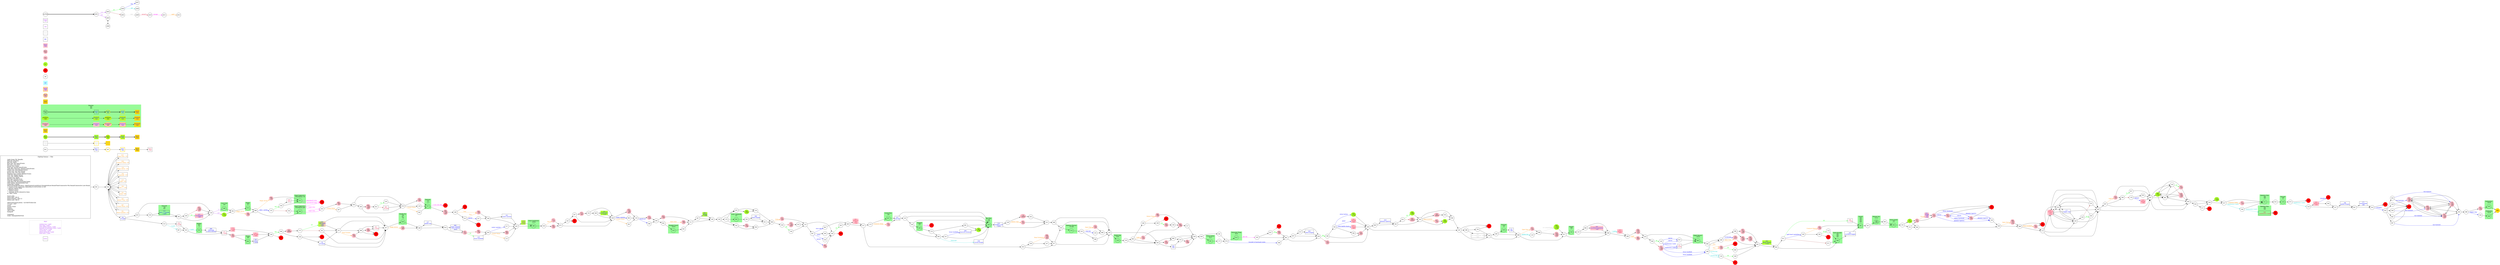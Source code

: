 digraph {
	// graph defaults
	rankdir=LR
	mclimit=50
	nodesep=.3 // changes horizontal separation of nodes
	ranksep=.4 // changes vertical separation of nodes
	node [height=.7
		width=.7
		shape=ellipse
		margin=0]
	edge[weight=5]
	
	subgraph ShopMenu {
		node [fontcolor = "purple" shape = "rect" margin = 0.1]
		menu
		Abjul [label = "Abjul\n\n \
			sealing-wax: 2 gold\l \
			onyx egg: 3 gold\l \
			ivery beetle charm: 2 gold\l \
			bracelet of mermaid scales: 3 gold\l \
			silver mirror: 4 gold\l \
			crystal key: 3 gold\l \
			ebony facemask: 3 gold\l \
			bone flute: 2 gold\l"
			color = "gray"
			shape = "box"]
	}

	// a box for a graph label
	// note that you can override the defaults set above
	title [label = "Fighting Fantasy --: Title\n\n \
		Light Green Fill: Benefits\l \
		Pink Fill: Penalties\l \
		Red Fill: Death\l \
		Blue Text: Key Items/Events\l \
		Red Text: Lost Items\l \
		Purple Text: Shops\l \
		Blue Line: Forced Items/Events\l \
		Light Blue Text/Line: Optional Items/Events\l \
		Purple Line: Dice Related Events\l \
		Green Line: Stat Test Passed\l \
		Brown Line: Stat Test Failed\l \
		Magenta Line: Combat Related Events\l \
		Grey Text: Riddle Answer\l \
		Grey Line: Hidden Option\l \
		Orange Line: Spells\l \
		Red Line: Possible Error\l \
		Gold Fill: Required Nodes\l \
		Light Blue Fill: Recommended Nodes\l \
		Gold Outline: Recommended Path\l \
		Green Box: Combat\l \
		SK/ST/LK/AT/AR/TM/CW/CL: Skill/Stamina/Luck/Attack Strength/Attack Round/Time/Consecutive Win Round/Consecutive Lose Round\l \
		?: Chance of this happening, depending on instructions in text\l \
		*: Special Combat Rules\l \
		-: Negative Status\l \
		+: Positive Status\l \
		^: Damage can be reduced by items\l \
		@: Take 2 items\l\l \
		Starts with:\l \
		Initial Skill: 1d6+6\l \
		Initial Stamina: 2d6+12\l \
		Initial Luck: 1d6+6\l\l \
		skill/stamina/luck potion: +all SK/ST/LK&1ILK\l \
		10 meal: +4ST\l \
		sword\l \
		leather armor\l \
		lantern\l \
		tinderbox\l \
		2d6+6 gold\l \
		backpack\l\l \
		Comments:\l \
		Order: item/gold/SK/ST/LK\l \
		"
		shape = "box"
		margin = 0.1]

	subgraph Required {
		node [style = "filled" color = "gold" fillcolor = "gold" fontcolor = "blue" shape = "rect"]
		key3
		wrd3 [fontcolor = "grey"]
		boo5
		dam5
		monboo5
		mondam5
		mon5
		400 [fontcolor = "black" shape = "octagon"]
	}

	subgraph Required2 {
		node [style = "filled" color = "gold2" fillcolor = "gold2" fontcolor = "blue" shape = "rect"]
		req2
	}

	subgraph Recommended {
		node [penwidth = 3 color = "gold"]
		txt2
		key2 [shape = "rect" fontcolor = "blue"]
		wrd2 [shape = "rect" fontcolor = "grey"]
		boo3 [style = "filled" fillcolor = "greenyellow"]
		boo4 [style = "filled" fillcolor = "greenyellow"]
		dam3 [style = "filled" fillcolor = "pink"]
		dam4 [style = "filled" fillcolor = "pink"]
		monboo3 [style = "filled" fillcolor = "greenyellow"]
		monboo4 [style = "filled" fillcolor = "greenyellow"]
		mondam3 [style = "filled" fillcolor = "pink"]
		mondam4 [style = "filled" fillcolor = "pink"]
		mon3
		mon4
	}
	
	subgraph Optional {
		node [style = "filled" color = "paleturquoise1" fillcolor = "paleturquoise1" fontcolor = "blue" shape = "rect"]
		opt
	}

	subgraph Combat {
		style = "filled" color = "palegreen"
		subgraph cluster_00 {
			label = "Monster\n 0/0\n 0/0"
			mon1 [label = "\N\n text"]
			mon2 [shape = "rect" fontcolor = "blue" label = "\N\n text"]
			mon3 [label = "\N\n text"]
			mon4 [shape = "rect" fontcolor = "blue" label = "\N\n text"]
			mon5 [shape = "rect" fontcolor = "blue" label = "\N\n text"]
			monboo1 [style = "filled" color = "greenyellow" label = "\N\n text"]
			monboo2 [shape = "rect" style = "filled" color = "greenyellow" fontcolor = "blue" label = "\N\n text"]
			monboo3 [label = "\N\n text"]
			monboo4 [shape = "rect" fontcolor = "blue" label = "\N\n text"]
			monboo5 [shape = "rect" fontcolor = "blue" label = "\N\n text"]
			mondam1 [style = "filled" color = "pink" label = "\N\n text"]
			mondam2 [shape = "rect" style = "filled" color = "pink" fontcolor = "blue" label = "\N\n text"]
			mondam3 [label = "\N\n text"]
			mondam4 [shape = "rect" fontcolor = "blue" label = "\N\n text"]
			mondam5 [shape = "rect" fontcolor = "blue" label = "\N\n text"]
		}
		
		subgraph cluster_01 {
			label = "Lizard Man\n 9/8"
			007
		}
		
		subgraph cluster_02 {
			label = "Tentacled Thing\n 8/10"
			013
		}
		
		subgraph cluster_03 {
			label = "Needle Fly\n 5/6\n 6/7\n 7/6"
			028
		}
		
		subgraph cluster_04 {
			label = "Pirate\n 9/8"
			045
		}
		
		subgraph cluster_05 {
			label = "Harpy\n 8/5"
			075
		}
		
		subgraph cluster_06 {
			label = "Night Horror*\n 10/10"
			085
		}
		
		subgraph cluster_07 {
			label = "Malbordus*\n 10/18"
			103
		}
		
		subgraph cluster_08 {
			label = "Dark Elf\n 5/6\n 6/5"
			113 [shape = "rect" fontcolor = "blue" label = "\N\n bow + 2 arrows\n 2 gold"]
		}
		
		subgraph cluster_09 {
			label = "Servant\n 8/8"
			119
		}
		
		subgraph cluster_10 {
			label = "Death Dog\n 9/10"
			128
		}
		
		subgraph cluster_11 {
			label = "Dark Disciple\n 9/5\n 8/6\n 9/5"
			188
		}
		
		subgraph cluster_12 {
			label = "Serpent Guard\n 10/10"
			210
		}
		
		subgraph cluster_13 {
			label = "Skeleton Man\n 9/6\n 9/8"
			211
		}
		
		subgraph cluster_14 {
			label = "Fiend*\n 6/8"
			216
		}
		
		subgraph cluster_15 {
			label = "Serpent\n 6/6"
			240
		}
		
		subgraph cluster_16 {
			label = "Mutant Orc\n 11/11"
			249 [label = "\N\n -2AT?"]
		}
		
		subgraph cluster_17 {
			label = "Rat Man\n 5/4\n 5/5"
			262
		}
		
		subgraph cluster_18 {
			label = "Skeleton Warrior\n 7/5 6/6"
			274
		}
		
		subgraph cluster_19 {
			label = "Stone Golem\n 8/12"
			291
		}
		
		subgraph cluster_20 {
			label = "Giant Eagle 6/11\n Pterodactyl 7/9"
			311
		}
		
		subgraph cluster_21 {
			label = "Torturer\n 8/8"
			328
		}
		
		subgraph cluster_22 {
			label = "Robber\n 8/7\n 7/7"
			332
		}
		
		subgraph cluster_23 {
			label = "Giant Firefly\n 5/4\n 5/5\n 4/6"
			332
		}
		
		subgraph cluster_24 {
			label = "Sword\n 6/4\n 6/4\n 6/4\n 6/4"
			341
		}
		
		subgraph cluster_25 {
			label = "Skeleton Man\n 9/6\n 9/8"
			346 [shape = "rect" fontcolor = "crimson" label = "\N\n -sandworm's tooth"]
		}
		
		subgraph cluster_26 {
			label = "Slave Guard\n 8/8"
			354
		}
		
		subgraph cluster_27 {
			label = "Giant Eagle 6/11\n Pterodactyl 8/9"
			363
		}
		
		subgraph cluster_28 {
			label = "Giant Centipede\n 9/7"
			365
		}
		
		subgraph cluster_29 {
			label = "Tentacle\n 7/7\n 7/7?"
			377
		}
		
		subgraph cluster_30 {
			label = "Malbordus\n 10/18"
			380
		}
		
		subgraph cluster_31 {
			label = "Giant Sandworm\n 10/20"
			389
		}
		
		subgraph cluster_32 {
			label = "Cave Troll\n 8/9"
			398
		}
		
		cbt
	}

	subgraph Death {
		node [style = "filled" color = "red"]
		013
		048
		096
		123
		130
		134
		135
		148
		149
		160
		173
		187
		193
		228
		243
		282
		299
		312
		337
		356
		359
		368
		373
		374
		394
		ddt
	}

	subgraph Boost {
		node [style = "filled" color = "greenyellow"]
		004 [label = "\N\n +4ST"]
		015 [label = "\N\n +2ST"]
		078 [color = "greenyellow:pink" shape = "rect" fontcolor = "blue" label = "\N\n -1d6 meals\n +3ST\n -1LK?"]
		097 [shape = "rect" fontcolor = "blue" label = "\N\n helmet\n +1SK"]
		112 [label = "\N\n +4ST"]
		196 [shape = "rect" fontcolor = "purple" label = "\N\n Abjul\n +4ST"]
		234 [shape = "rect" fontcolor = "blue" label = "\N\n sprite dust\n +1LK"]
		267 [label = "\N\n +2ST"]
		269 [label = "\N\n +4ST"]
		286 [label = "\N\n +4ST"]
		300 [label = "\N\n +2SK\n +2LK"]
		302 [shape = "rect" fontcolor = "blue" label = "\N\n ebony dragon\n +1LK"]
		350 [label = "\N\n +1LK"]
		384 [label = "\N\n +1SK"]
		386 [label = "\N\n +1LK"]
		bst
		boo1 [label = "\N\n text"]
		boo2 [shape = "rect" fontcolor = "blue" label = "\N\n text"]
		boo3 [label = "\N\n text"]
		boo4 [shape = "rect" fontcolor = "blue" label = "\N\n text"]
		boo5 [shape = "rect" fontcolor = "blue" label = "\N\n text"]
	}

	subgraph Damage {
		node [style = "filled" color = "pink"]
		008 [label = "\N\n -2ST"]
		009 [label = "\N\n -1SK\n -2ST"]
		016 [label = "\N\n -3ST"]
		027 [label = "\N\n -2ST"]
		032 [shape = "rect" fontcolor = "blue" label = "\N\n -magic\n -1ST\n -1LK"]
		036 [label = "\N\n -2ST"]
		037 [label = "\N\n -1ST"]
		043 [label = "\N\n -3SK"]
		050 [label = "\N\n -1SK\n -6ST"]
		054 [label = "\N\n -3ST"]
		065 [label = "\N\n -1LK"]
		081 [label = "\N\n -4ST"]
		084 [label = "\N\n -4ST"]
		094 [label = "\N\n -1ST"]
		100 [label = "\N\n -2d6ST"]
		101 [label = "\N\n -2LK"]
		114 [label = "\N\n -2ST"]
		115 [label = "\N\n -2ST"]
		118 [label = "\N\n -6ST"]
		121 [label = "\N\n -1SK\n -2ST"]
		122 [label = "\N\n -1SK\n -6ST"]
		124 [shape = "rect" fontcolor = "crimson" label = "\N\n -1 gold\n -1LK"]
		127 [shape = "rect" fontcolor = "blue" label = "\N\n M medallion\n -1ST"]
		133 [shape = "rect" fontcolor = "crimson" label = "\N\n -helmet\n -1SK"]
		154 [label = "\N\n -3SK\n -4LK"]
		163 [shape = "rect" fontcolor = "blue" label = "\N\n sacrificial medallion\n -1LK"]
		167 [label = "\N\n -1SK\n -2ST"]
		169 [label = "\N\n -1SK\n -2ST"]
		177 [label = "\N\n -1ST"]
		178 [label = "\N\n -2ST?"]
		179 [label = "\N\n -1d6ST"]
		183 [shape = "rect" fontcolor = "crimson" label = "\N\n Letter E\n -4ST\n -1LK"]
		184 [label = "\N\n -2ST"]
		185 [shape = "rect" fontcolor = "crimson" label = "\N\n -pearlE\n -4ST"]
		189 [label = "\N\n -2ST"]
		192 [label = "\N\n -4ST"]
		195 [label = "\N\n -1ST"]
		197 [label = "\N\n -2ST"]
		201 [label = "\N\n -1SK"]
		203 [label = "\N\n -1ST"]
		208 [label = "\N\n -1ST\n -4LK"]
		214 [shape = "rect" fontcolor = "crimson" label = "\N\n Letter T\n -4ST"]
		215 [label = "\N\n -3ST"]
		221 [label = "\N\n -2ST"]
		224 [label = "\N\n -2ST"]
		225 [label = "\N\n -4ST"]
		227 [label = "\N\n -2ST"]
		231 [label = "\N\n -1SK\n -2ST"]
		232 [label = "\N\n -1ST"]
		239 [label = "\N\n -2ST"]
		241 [label = "\N\n -2ST"]
		245 [label = "\N\n -4ST"]
		247 [label = "\N\n -1SK\n -2ST"]
		248 [label = "\N\n -2ST"]
		251 [shape = "rect" fontcolor = "crimson" label = "\N\n -all gold\n -2LK"]
		252 [label = "\N\n -1ST"]
		253 [label = "\N\n -4ST"]
		255 [label = "\N\n -?ST"]
		257 [label = "\N\n -2ST"]
		261 [label = "\N\n -3SK"]
		265 [shape = "rect" fontcolor = "crimson" label = "\N\n Letter D\n -4ST"]
		266 [label = "\N\n -1SK\n -4ST"]
		275 [label = "\N\n -1SK"]
		279 [label = "\N\n -1SK\n -2ST"]
		293 [label = "\N\n -2d6ST"]
		295 [shape = "rect" fontcolor = "crimson" label = "\N\n Letter H\n -4ST\n -1LK"]
		317 [shape = "rect" fontcolor = "crimson" label = "\N\n -charm\n -4ST"]
		322 [label = "\N\n -2ST"]
		323 [label = "\N\n -1SK\n -2ST"]
		326 [label = "\N\n -2ST\n -1LK"]
		338 [label = "\N\n -2SK\n -1ST"]
		343 [label = "\N\n -2SK\n -4ST"]
		351 [label = "\N\n -3SK"]
		355 [label = "\N\n -1SK\n -4ST"]
		360 [label = "\N\n -1d6ST"]
		369 [label = "\N\n -2ST\n -1LK"]
		371 [label = "\N\n -1ST"]
		375 [label = "\N\n -4ST"]
		383 [label = "\N\n -6ST"]
		385 [label = "\N\n -1SK"]
		388 [label = "\N\n -2ST"]
		395 [label = "\N\n -3ST"]
		ddg
		dam1 [label = "\N\n text"]
		dam2 [shape = "rect" fontcolor = "blue" label = "\N\n text"]
		dam3 [label = "\N\n text"]
		dam4 [shape = "rect" fontcolor = "blue" label = "\N\n text"]
		dam5 [shape = "rect" fontcolor = "blue" label = "\N\n text"]
	}

	subgraph Key_Item {
		node [fontcolor = "blue" shape = "rect"]
		kky
		019 [label = "\N\n phoenix tapestry"]
		029 [label = "\N\n silver dragon"]
		033 [label = "\N\n iron key"]
		041 [label = "\N\n sacrificial dagger"]
		051 [fontcolor = "crimson" label = "\N\n -2 meals"]
		060 [label = "\N\n bone dragon"]
		069 [label = "\N\n emerald armband"]
		089 [label = "\N\n telescope\n 3 silver buttons"]
		092 [fontcolor = "crimson" label = "\N\n -all gold"]
		099 [label = "\N\n water canister\n -silver button/\n -pearl"]
		107 [label = "\N\n golden key"]
		129 [label = "\N\n brass handbell"]
		138 [label = "\N\n crystal dragon"]
		141 [label = "\N\n info" tooltip = "cloaked figure gold casket"]
		146 [fontcolor = "crimson" label = "\N\n -3 gold"]
		166 [label = "\N\n pearl\n 2 gold"]
		171 [label = "\N\n warhammer\n info" tooltip = "dragon nearest entrance to catacomb"]
		180 [label = "\N\n 25 gold"]
		186 [label = "\N\n golden dragon"]
		199 [fontcolor = "crimson" label = "\N\n -bow"]
		205 [label = "\N\n water canister"]
		218 [label = "\N\n monkey's tail\n 3 gold"]
		277 [label = "\N\n copper ring"]
		278 [label = "\N\n 10 meals"]
		284 [fontcolor = "crimson" label = "\N\n -1 item"]
		306 [label = "\N\n info" tooltip = "golden skeleton, shadow of the stone"]
		331 [fontcolor = "crimson" label = "\N\n -tooth"]
		379 [fontcolor = "crimson" label = "\N\n -1 gold"]
		key1 [label = "\N\n text"]
		key2 [label = "\N\n text"]
		key3 [label = "\N\n text"]
		key4 [fontcolor = "crimson" label = "\N\n -text"]
	}
	
	subgraph Key_Word {
		node [fontcolor = "grey" shape = "rect"]
		181 [label = "\N\n art competition: 300\n info" tooltip = "golden rain"]
		wwd
		wrd1 [label = "\N\n text"]
		wrd2 [label = "\N\n text"]
		wrd3 [label = "\N\n text"]
	}
	
	subgraph Key_Spell {
		node [fontcolor = "darkorange" shape = "rect"]
		012 [label = "\N\n Open Door: 2ST"]
		058 [label = "\N\n Creature Sleep: 1ST"]
		136 [label = "\N\n Magic Arrow: 2ST"]
		194 [label = "\N\n Language: 1ST"]
		223 [label = "\N\n Light: 2ST"]
		264 [label = "\N\n Fire: 1~2ST"]
		301 [label = "\N\n Jump: 3ST"]
		342 [label = "\N\n Detect Trap: 2ST"]
		367 [label = "\N\n Create Water: 0ST"]
		391 [label = "\N\n Read Symbols: 1ST"]
		wwd
		wrd1 [label = "\N\n text"]
		wrd2 [label = "\N\n text"]
		wrd3 [label = "\N\n text"]
	}
	
	subgraph Shop {
		node [fontcolor = "purple" shape = "rect"]
		shp
		shop1 [label = "\N\n text"]
	}

	mon1 -> mon2 -> mon3 -> mon4 -> mon5 [penwidth = 3]
	boo1 -> boo2 -> boo3 -> boo4 -> boo5 [penwidth = 3]
	txt1 -> key1 -> txt2 -> key2 -> key3 -> key4
	wrd1 -> wrd2 -> wrd3
	monboo1 -> monboo2 -> monboo3 -> monboo4 -> monboo5
	mondam1 -> mondam2 -> mondam3 -> mondam4 -> mondam5

	myTitle -> z001 [penwidth = 3]
	z001 -> z002 [color = "purple" fontcolor = "purple" label = "1-3"]
	z001 -> z003 [color = "purple" fontcolor = "purple" label = "4-6"]
	z002 -> z004 [color = "green" fontcolor = "green" label = "LK"]
	z002 -> z005 [color = "brown"]
	z003 -> z006 [dir = "both"]
	z004 -> z007 [color = "blue" fontcolor = "blue" label = "req"]
	z004 -> z008 [color = "cyan3" fontcolor = "cyan3" label = "-opt"]
	z005 -> z009 [color = "grey" fontcolor = "grey" label = "info"]
	z009 -> z010 [color = "crimson" fontcolor = "crimson" label = "error(?)"]
	z010 -> z011 [color = "magenta" fontcolor = "magenta" label = "escape"]
	z011 -> z012 [color = "darkorange" fontcolor = "darkorange" label = "spell"]
	{
		rank = same
		z003
		z006
	}
	title -> 001
	001 -> 034
	002 -> 302
	002 -> 093
	003 -> 320
	003 -> 358
	004 -> 370
	005 -> 354
	006 -> 245
	006 -> 359
	006 -> 051
	007 -> 033
	008 -> 091
	009 -> 362
	009 -> 231
	009 -> 247
	009 -> 279
	010 -> 099
	010 -> 257
	011 -> 258 [color = "blue" fontcolor = "blue" label = "gold heart medallion"]
	011 -> 284 [color = "green" fontcolor = "green" label = "LK"]
	011 -> 071 [color = "brown"]
	012 -> 034
	013 -> 165 [color = "magenta" fontcolor = "magenta" label = "AR<SK"]
	014 -> 277
	014 -> 156
	014 -> 183
	014 -> 020
	015 -> 305
	016 -> 158
	017 -> 298
	017 -> 216
	018 -> 177 [color = "darkorange" fontcolor = "darkorange" label = "Fire"]
	018 -> 395
	019 -> 263
	020 -> 307
	020 -> 397
	021 -> 046
	022 -> 085
	023 -> 316
	023 -> 159
	024 -> 283
	024 -> 070
	025 -> 315
	026 -> 217 [color = "blue" fontcolor = "blue" label = "water canister"]
	026 -> 372 [color = "darkorange" fontcolor = "darkorange" label = "Create Water"]
	026 -> 084
	027 -> 229 [color = "blue" fontcolor = "blue" label = "phoenix tapestry"]
	027 -> 241 [color = "blue" fontcolor = "blue" label = "ebony facemask"]
	027 -> 312
	028 -> 168
	029 -> 059
	030 -> 307
	031 -> 220 [color = "green" fontcolor = "green" label = "LK"]
	031 -> 092 [color = "brown"]
	032 -> 115
	033 -> 125
	033 -> 262
	034 -> 180
	034 -> 012
	034 -> 058
	034 -> 136
	034 -> 194
	034 -> 391
	034 -> 223
	034 -> 264
	034 -> 301
	034 -> 342
	034 -> 367
	035 -> 087
	035 -> 126
	035 -> 204
	035 -> 062
	035 -> 324
	036 -> 311
	037 -> 269
	038 -> 291
	038 -> 381
	039 -> 063 [color = "blue" fontcolor = "blue" label = "water canister"]
	039 -> 281 [color = "darkorange" fontcolor = "darkorange" label = "Create Water"]
	039 -> 355
	040 -> 019
	040 -> 263
	041 -> 341
	042 -> 111
	043 -> 117
	044 -> 336
	045 -> 166
	046 -> 215 [color = "darkorange" fontcolor = "darkorange" label = "Jump"]
	046 -> 259
	047 -> 314
	047 -> 171
	049 -> 250
	049 -> 333
	050 -> 031
	051 -> 327
	052 -> 008 [color = "green" fontcolor = "green" label = "LK"]
	052 -> 130 [color = "brown"]
	053 -> 119
	054 -> 111
	055 -> 286 [color = "green" fontcolor = "green" label = "LK"]
	055 -> 360 [color = "brown"]
	056 -> 046
	057 -> 307
	058 -> 034
	059 -> 280 [color = "green" fontcolor = "green" label = "SK"]
	059 -> 253 [color = "brown"]
	060 -> 021
	061 -> 384
	061 -> 262
	062 -> 247 [color = "blue" fontcolor = "blue" label = "war-hammer"]
	062 -> 193
	063 -> 116
	064 -> 163
	064 -> 298
	065 -> 236
	066 -> 322 [color = "darkorange" fontcolor = "darkorange" label = "Open Door"]
	066 -> 110 [color = "cyan3" fontcolor = "cyan3" label = "golden key"]
	066 -> 017
	067 -> 102
	068 -> 255 [color = "darkorange" fontcolor = "darkorange" label = "Read Symbols"]
	068 -> 243
	068 -> 273
	069 -> 384
	070 -> 120
	070 -> 345 [color = "darkorange" fontcolor = "darkorange" label = "Create Water"]
	070 -> 192
	071 -> 188
	072 -> 142
	072 -> 039
	073 -> 219 [color = "cyan3" fontcolor = "cyan3" label = "sandworm's tooth"]
	073 -> 282
	074 -> 396 [color = "blue" fontcolor = "blue" label = "bracelet of mermaid scales"]
	074 -> 013
	075 -> 086
	076 -> 364
	077 -> 250
	077 -> 333
	078 -> 327
	078 -> 151
	079 -> 085
	079 -> 309
	080 -> 153
	080 -> 339
	081 -> 024
	082 -> 143
	082 -> 386
	082 -> 003
	083 -> 138 [color = "cyan3" fontcolor = "cyan3" label = "telescope"]
	083 -> 321
	084 -> 303
	085 -> 390
	086 -> 132 [color = "blue" fontcolor = "blue" label = "bow + arrow"]
	086 -> 036 [color = "darkorange" fontcolor = "darkorange" label = "Magic Arrow"]
	086 -> 363
	087 -> 362 [color = "blue" fontcolor = "blue" label = "war-hammer"]
	087 -> 193
	088 -> 250
	089 -> 379
	090 -> 002
	091 -> 347
	091 -> 059
	092 -> 070
	093 -> 011
	093 -> 188
	094 -> 006
	094 -> 327
	095 -> 221 [color = "darkorange" fontcolor = "darkorange" label = "Light"]
	095 -> 246
	095 -> 344
	097 -> 140
	098 -> 300 [color = "grey" fontcolor = "grey" label = "art competition"]
	098 -> 154
	099 -> 257
	100 -> 076
	101 -> 080
	102 -> 332 [color = "cyan3" fontcolor = "cyan3" label = "-1 gold"]
	102 -> 379
	103 -> 400
	104 -> 199
	104 -> 311
	105 -> 123
	105 -> 376
	106 -> 228
	106 -> 189 [color = "darkorange" fontcolor = "darkorange" label = "Fire"]
	106 -> 313
	107 -> 010
	108 -> 205
	108 -> 303
	109 -> 016 [color = "green" fontcolor = "green" label = "LK"]
	109 -> 368 [color = "brown"]
	110 -> 098
	111 -> 287
	111 -> 140
	112 -> 237
	113 -> 285
	114 -> 088
	115 -> 027 [color = "blue" fontcolor = "blue" label = "mirror"]
	115 -> 229 [color = "blue" fontcolor = "blue" label = "phoenix tapestry"]
	115 -> 241 [color = "blue" fontcolor = "blue" label = "ebony facemask"]
	115 -> 312
	116 -> 289 [color = "blue" fontcolor = "blue" label = "headscarf"]
	116 -> 275
	117 -> 339
	118 -> 168
	119 -> 073
	120 -> 377
	121 -> 198 [color = "blue" fontcolor = "blue" label = "brass handbell"]
	121 -> 331 [color = "blue" fontcolor = "blue" label = "sandworm's tooth"]
	121 -> 022 [color = "blue" fontcolor = "blue" label = "mirror"]
	122 -> 325
	124 -> 238
	125 -> 329
	125 -> 262
	126 -> 231 [color = "blue" fontcolor = "blue" label = "war-hammer"]
	126 -> 193
	127 -> 159
	128 -> 378
	129 -> 026
	131 -> 044
	131 -> 227
	132 -> 104 [color = "green" fontcolor = "green" label = "SK-3"]
	132 -> 254 [color = "brown"]
	133 -> 307
	136 -> 034
	137 -> 186
	137 -> 047
	138 -> 262
	139 -> 197 [color = "darkorange" fontcolor = "darkorange" label = "Detect Trap"]
	139 -> 179
	140 -> 330
	141 -> 066
	142 -> 337
	142 -> 207
	143 -> 252 [color = "green" fontcolor = "green" label = "LK"]
	143 -> 338 [color = "brown"]
	144 -> 152
	145 -> 198 [color = "blue" fontcolor = "blue" label = "brass handbell"]
	145 -> 331 [color = "blue" fontcolor = "blue" label = "sandworm's tooth"]
	145 -> 022 [color = "blue" fontcolor = "blue" label = "mirror"]
	146 -> 102
	147 -> 077
	150 -> 209 [color = "green" fontcolor = "green" label = "LK"]
	150 -> 135 [color = "brown"]
	151 -> 006
	151 -> 327
	151 -> 094 [color = "darkorange" fontcolor = "darkorange" label = "Read Symbol"]
	152 -> 236
	152 -> 387
	153 -> 261
	153 -> 339
	154 -> 017
	155 -> 349
	155 -> 039
	156 -> 318
	156 -> 014
	156 -> 183
	156 -> 020
	157 -> 175
	157 -> 353
	158 -> 043
	159 -> 398 [color = "purple" fontcolor = "purple" label = "1"]
	159 -> 015 [color = "purple" fontcolor = "purple" label = "2-6"]
	161 -> 123
	161 -> 296
	161 -> 376
	162 -> 201
	162 -> 056
	163 -> 298
	164 -> 382
	164 -> 054
	165 -> 052
	165 -> 091
	166 -> 238
	167 -> 002
	168 -> 107
	168 -> 010
	169 -> 002
	170 -> 365
	170 -> 335
	170 -> 162
	171 -> 314
	172 -> 074
	174 -> 188
	175 -> 232 [color = "darkorange" fontcolor = "darkorange" label = "Creature Sleep"]
	175 -> 007
	176 -> 133 [color = "blue" fontcolor = "blue" label = "helmet"]
	176 -> 030
	177 -> 072
	178 -> 002
	179 -> 025
	180 -> 023
	180 -> 213
	181 -> 376
	182 -> 340
	183 -> 014
	183 -> 156
	183 -> 020
	184 -> 086
	185 -> 190
	186 -> 047
	188 -> 041
	189 -> 108
	190 -> 161
	190 -> 040
	191 -> 249
	191 -> 354
	192 -> 377
	194 -> 034
	195 -> 341
	196 -> 389
	197 -> 315
	198 -> 290
	198 -> 150 [color = "cyan3" fontcolor = "cyan3" label = "crystal key"]
	198 -> 239 [color = "darkorange" fontcolor = "darkorange" label = "Fire"]
	199 -> 311
	200 -> 236
	201 -> 056
	202 -> 037 [color = "darkorange" fontcolor = "darkorange" label = "Read Symbols"]
	202 -> 100
	202 -> 269
	202 -> 364
	203 -> 045
	203 -> 251
	204 -> 009 [color = "blue" fontcolor = "blue" label = "war-hammer"]
	204 -> 193
	205 -> 303
	206 -> 328
	206 -> 066
	207 -> 375
	207 -> 039
	208 -> 077
	209 -> 002
	210 -> 042
	211 -> 053
	212 -> 029
	212 -> 059
	213 -> 067 [color = "cyan3" fontcolor = "cyan3" label = "-5 gold"]
	213 -> 146
	214 -> 268
	215 -> 152
	216 -> 233
	217 -> 303
	218 -> 315
	218 -> 139
	219 -> 265
	219 -> 137
	220 -> 070
	221 -> 043
	222 -> 014
	222 -> 183
	222 -> 020
	223 -> 034
	224 -> 348
	224 -> 307
	225 -> 190
	226 -> 127 [color = "green" fontcolor = "green" label = "LK"]
	226 -> 323 [color = "brown"]
	227 -> 032 [color = "darkorange" fontcolor = "darkorange" label = "Fire"]
	227 -> 115
	229 -> 336
	230 -> 173
	230 -> 278
	231 -> 362
	231 -> 009
	231 -> 247
	231 -> 279
	232 -> 033
	233 -> 064
	233 -> 298
	234 -> 039
	235 -> 267
	235 -> 131
	236 -> 182 [color = "green" fontcolor = "green" label = "LK"]
	236 -> 299 [color = "brown"]
	237 -> 371 [color = "darkorange" fontcolor = "darkorange" label = "Creature Sleep"]
	237 -> 294 [color = "cyan3" fontcolor = "cyan3" label = "sandworm's tooth"]
	237 -> 211
	238 -> 187 [color = "brown"]
	238 -> 308 [color = "green" fontcolor = "green" label = "SK-1"]
	239 -> 090 [color = "green" fontcolor = "green" label = "LK"]
	239 -> 356 [color = "brown"]
	240 -> 373 [color = "magenta" fontcolor = "magenta" label = "lose AR"]
	240 -> 270
	241 -> 027 [color = "blue" fontcolor = "blue" label = "mirror"]
	241 -> 229 [color = "blue" fontcolor = "blue" label = "phoenix tapestry"]
	241 -> 312
	242 -> 297 [color = "darkorange" fontcolor = "darkorange" label = "Create Water"]
	242 -> 081
	244 -> 185 [color = "blue" fontcolor = "blue" label = "pearl"]
	244 -> 350 [color = "blue" fontcolor = "blue" label = "silver button"]
	244 -> 317 [color = "blue" fontcolor = "blue" label = "ivory beetle charm"]
	244 -> 260
	245 -> 359
	245 -> 051
	246 -> 388 [color = "darkorange" fontcolor = "darkorange" label = "Detect Trap"]
	246 -> 109
	247 -> 362
	247 -> 231
	247 -> 009
	247 -> 279
	248 -> 111
	249 -> 005
	250 -> 128
	250 -> 344
	251 -> 238
	252 -> 386
	252 -> 082
	252 -> 003
	253 -> 190
	254 -> 363
	255 -> 243
	255 -> 273
	256 -> 208 [color = "darkorange" fontcolor = "darkorange" label = "Read Symbols"]
	256 -> 147
	257 -> 129 [color = "green" fontcolor = "green" label = "LK"]
	257 -> 385 [color = "brown"]
	258 -> 195 [color = "darkorange" fontcolor = "darkorange" label = "Creature Sleep"]
	258 -> 392
	259 -> 144 [color = "green" fontcolor = "green" label = "SK"]
	259 -> 122 [color = "brown"]
	260 -> 225
	261 -> 339
	262 -> 218
	263 -> 055
	263 -> 202
	264 -> 034
	265 -> 148 [color = "blue" fontcolor = "blue" label = "DEATH"]
	265 -> 304
	266 -> 106
	267 -> 044
	267 -> 227
	268 -> 383 [color = "darkorange" fontcolor = "darkorange" label = "Light"]
	268 -> 326
	269 -> 364
	270 -> 083
	270 -> 061
	271 -> 394
	271 -> 358
	272 -> 078 [color = "green" fontcolor = "green" label = "LK"]
	272 -> 352 [color = "brown"]
	273 -> 014
	273 -> 156
	273 -> 183
	273 -> 020
	274 -> 310
	275 -> 164
	276 -> 088
	277 -> 156
	277 -> 183
	277 -> 020
	278 -> 327
	278 -> 151
	279 -> 362
	279 -> 231
	279 -> 009
	279 -> 247
	280 -> 225
	280 -> 244
	281 -> 116
	283 -> 050
	283 -> 070
	284 -> 341
	285 -> 226
	285 -> 159
	286 -> 202
	287 -> 097
	287 -> 140
	288 -> 334 [color = "blue" fontcolor = "blue" label = "copper ring"]
	288 -> 351
	289 -> 164
	290 -> 178 [color = "blue" fontcolor = "blue" label = "crystal key"]
	290 -> 178 [color = "darkorange" fontcolor = "darkorange" label = "Open Door"]
	290 -> 366
	291 -> 172
	292 -> 014
	292 -> 183
	292 -> 020
	293 -> 272
	294 -> 346 [color = "cyan3" fontcolor = "cyan3" label = "-sandworm's tooth"]
	294 -> 211
	295 -> 157
	296 -> 181
	296 -> 105
	297 -> 024
	298 -> 214 [color = "cyan3" fontcolor = "cyan3" label = "-1 gold"]
	298 -> 268
	300 -> 017
	301 -> 034
	302 -> 093
	303 -> 196
	303 -> 389
	304 -> 137
	305 -> 184 [color = "darkorange" fontcolor = "darkorange" label = "Magic Arrow"]
	305 -> 075
	306 -> 153
	306 -> 339
	307 -> 143
	307 -> 386
	307 -> 082
	307 -> 003
	308 -> 293
	308 -> 230
	309 -> 145 [color = "green" fontcolor = "green" label = "LK"]
	309 -> 121 [color = "brown"]
	310 -> 114 [color = "darkorange" fontcolor = "darkorange" label = "Open Door"]
	310 -> 276 [color = "blue" fontcolor = "blue" label = "iron key"]
	310 -> 399
	311 -> 242 [color = "magenta" fontcolor = "magenta" label = "eagle wins"]
	311 -> 048 [color = "magenta" fontcolor = "magenta" label = "pterodactyl wins"]
	313 -> 357 [color = "blue" fontcolor = "blue" label = "mirror"]
	313 -> 189 [color = "darkorange" fontcolor = "darkorange" label = "Fire"]
	313 -> 134
	314 -> 035 [color = "blue" fontcolor = "blue" label = "5 dragons"]
	314 -> 160
	315 -> 049
	316 -> 113
	316 -> 285
	317 -> 190
	318 -> 292 [color = "green" fontcolor = "green" label = "LK"]
	318 -> 222 [color = "brown"]
	319 -> 236
	320 -> 271
	320 -> 358
	321 -> 069 [color = "blue" fontcolor = "blue" label = "brass handbell"]
	321 -> 262
	322 -> 098
	323 -> 159
	324 -> 279 [color = "blue" fontcolor = "blue" label = "war-hammer"]
	324 -> 193
	325 -> 152
	326 -> 079
	327 -> 118 [color = "darkorange" fontcolor = "darkorange" label = "Magic Arrow"]
	327 -> 028
	328 -> 141
	329 -> 083
	329 -> 240
	329 -> 262
	330 -> 170
	330 -> 335
	330 -> 162
	331 -> 085
	332 -> 089
	333 -> 274
	333 -> 250
	334 -> 380
	335 -> 004
	335 -> 370
	336 -> 369 [color = "darkorange" fontcolor = "darkorange" label = "Open Door"]
	336 -> 068
	338 -> 386
	338 -> 082
	338 -> 003
	339 -> 038
	340 -> 295
	340 -> 157
	341 -> 191
	342 -> 034
	343 -> 169
	344 -> 101
	344 -> 306
	344 -> 080
	345 -> 377
	346 -> 096
	347 -> 212
	347 -> 059
	348 -> 057 [color = "green" fontcolor = "green" label = "LK"]
	348 -> 176 [color = "brown"]
	349 -> 234
	349 -> 039
	350 -> 190
	351 -> 103
	352 -> 327
	352 -> 151
	353 -> 256
	353 -> 077
	354 -> 235
	355 -> 116
	357 -> 108
	358 -> 112
	358 -> 237
	360 -> 202
	361 -> 340
	362 -> 288
	363 -> 242 [color = "magenta" fontcolor = "magenta" label = "eagle wins"]
	363 -> 048 [color = "magenta" fontcolor = "magenta" label = "pterodactyl wins"]
	364 -> 161
	365 -> 393
	366 -> 343
	366 -> 167
	367 -> 034
	369 -> 068
	370 -> 046
	371 -> 211
	372 -> 303
	375 -> 155
	376 -> 206
	376 -> 066
	377 -> 149 [color = "magenta" fontcolor = "magenta" label = "2 conc lose AR"]
	377 -> 266
	378 -> 095
	378 -> 344
	379 -> 124
	379 -> 203
	380 -> 400
	381 -> 074
	382 -> 248 [color = "darkorange" fontcolor = "darkorange" label = "Open Door"]
	382 -> 210
	383 -> 079
	384 -> 262
	385 -> 026
	386 -> 143
	386 -> 082
	386 -> 003
	387 -> 065 [color = "blue" fontcolor = "blue" label = "mirror"]
	387 -> 319 [color = "blue" fontcolor = "blue" label = "pearl"]
	387 -> 361 [color = "blue" fontcolor = "blue" label = "onyx egg"]
	387 -> 200
	388 -> 043
	389 -> 018
	390 -> 290
	390 -> 150 [color = "cyan3" fontcolor = "cyan3" label = "crystal key"]
	390 -> 239 [color = "darkorange" fontcolor = "darkorange" label = "Fire"]
	391 -> 034
	392 -> 174 [color = "green" fontcolor = "green" label = "SK"]
	392 -> 374 [color = "brown"]
	393 -> 060
	393 -> 021
	395 -> 072
	396 -> 091
	397 -> 224 [color = "darkorange" fontcolor = "darkorange" label = "Light"]
	397 -> 348
	397 -> 307
	398 -> 305
	399 -> 250
}
